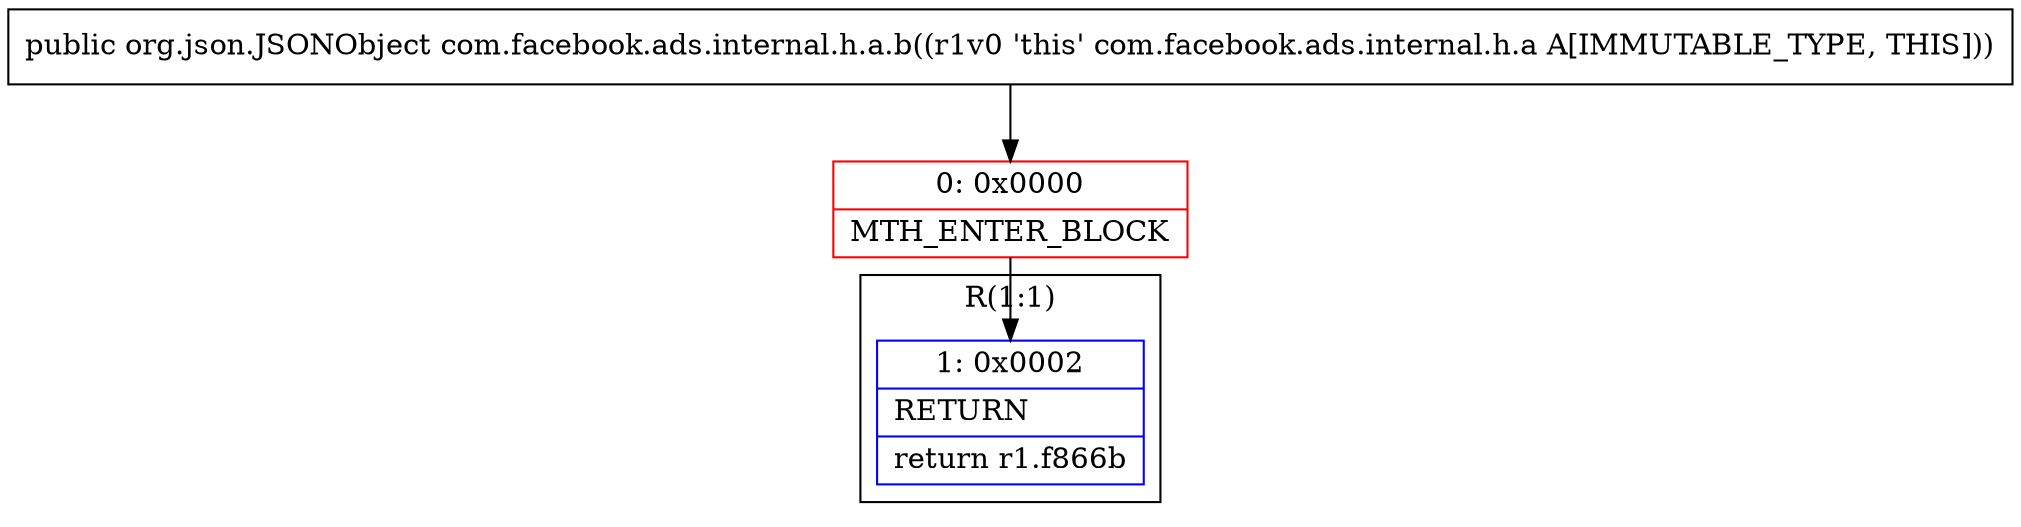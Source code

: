 digraph "CFG forcom.facebook.ads.internal.h.a.b()Lorg\/json\/JSONObject;" {
subgraph cluster_Region_93573242 {
label = "R(1:1)";
node [shape=record,color=blue];
Node_1 [shape=record,label="{1\:\ 0x0002|RETURN\l|return r1.f866b\l}"];
}
Node_0 [shape=record,color=red,label="{0\:\ 0x0000|MTH_ENTER_BLOCK\l}"];
MethodNode[shape=record,label="{public org.json.JSONObject com.facebook.ads.internal.h.a.b((r1v0 'this' com.facebook.ads.internal.h.a A[IMMUTABLE_TYPE, THIS])) }"];
MethodNode -> Node_0;
Node_0 -> Node_1;
}

